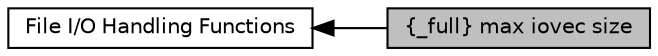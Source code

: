 digraph "{_full} max iovec size"
{
  edge [fontname="Helvetica",fontsize="10",labelfontname="Helvetica",labelfontsize="10"];
  node [fontname="Helvetica",fontsize="10",shape=box];
  rankdir=LR;
  Node1 [label="\{_full\} max iovec size",height=0.2,width=0.4,color="black", fillcolor="grey75", style="filled", fontcolor="black",tooltip=" "];
  Node2 [label="File I/O Handling Functions",height=0.2,width=0.4,color="black", fillcolor="white", style="filled",URL="$group__apr__file__io.html",tooltip=" "];
  Node2->Node1 [shape=plaintext, dir="back", style="solid"];
}
